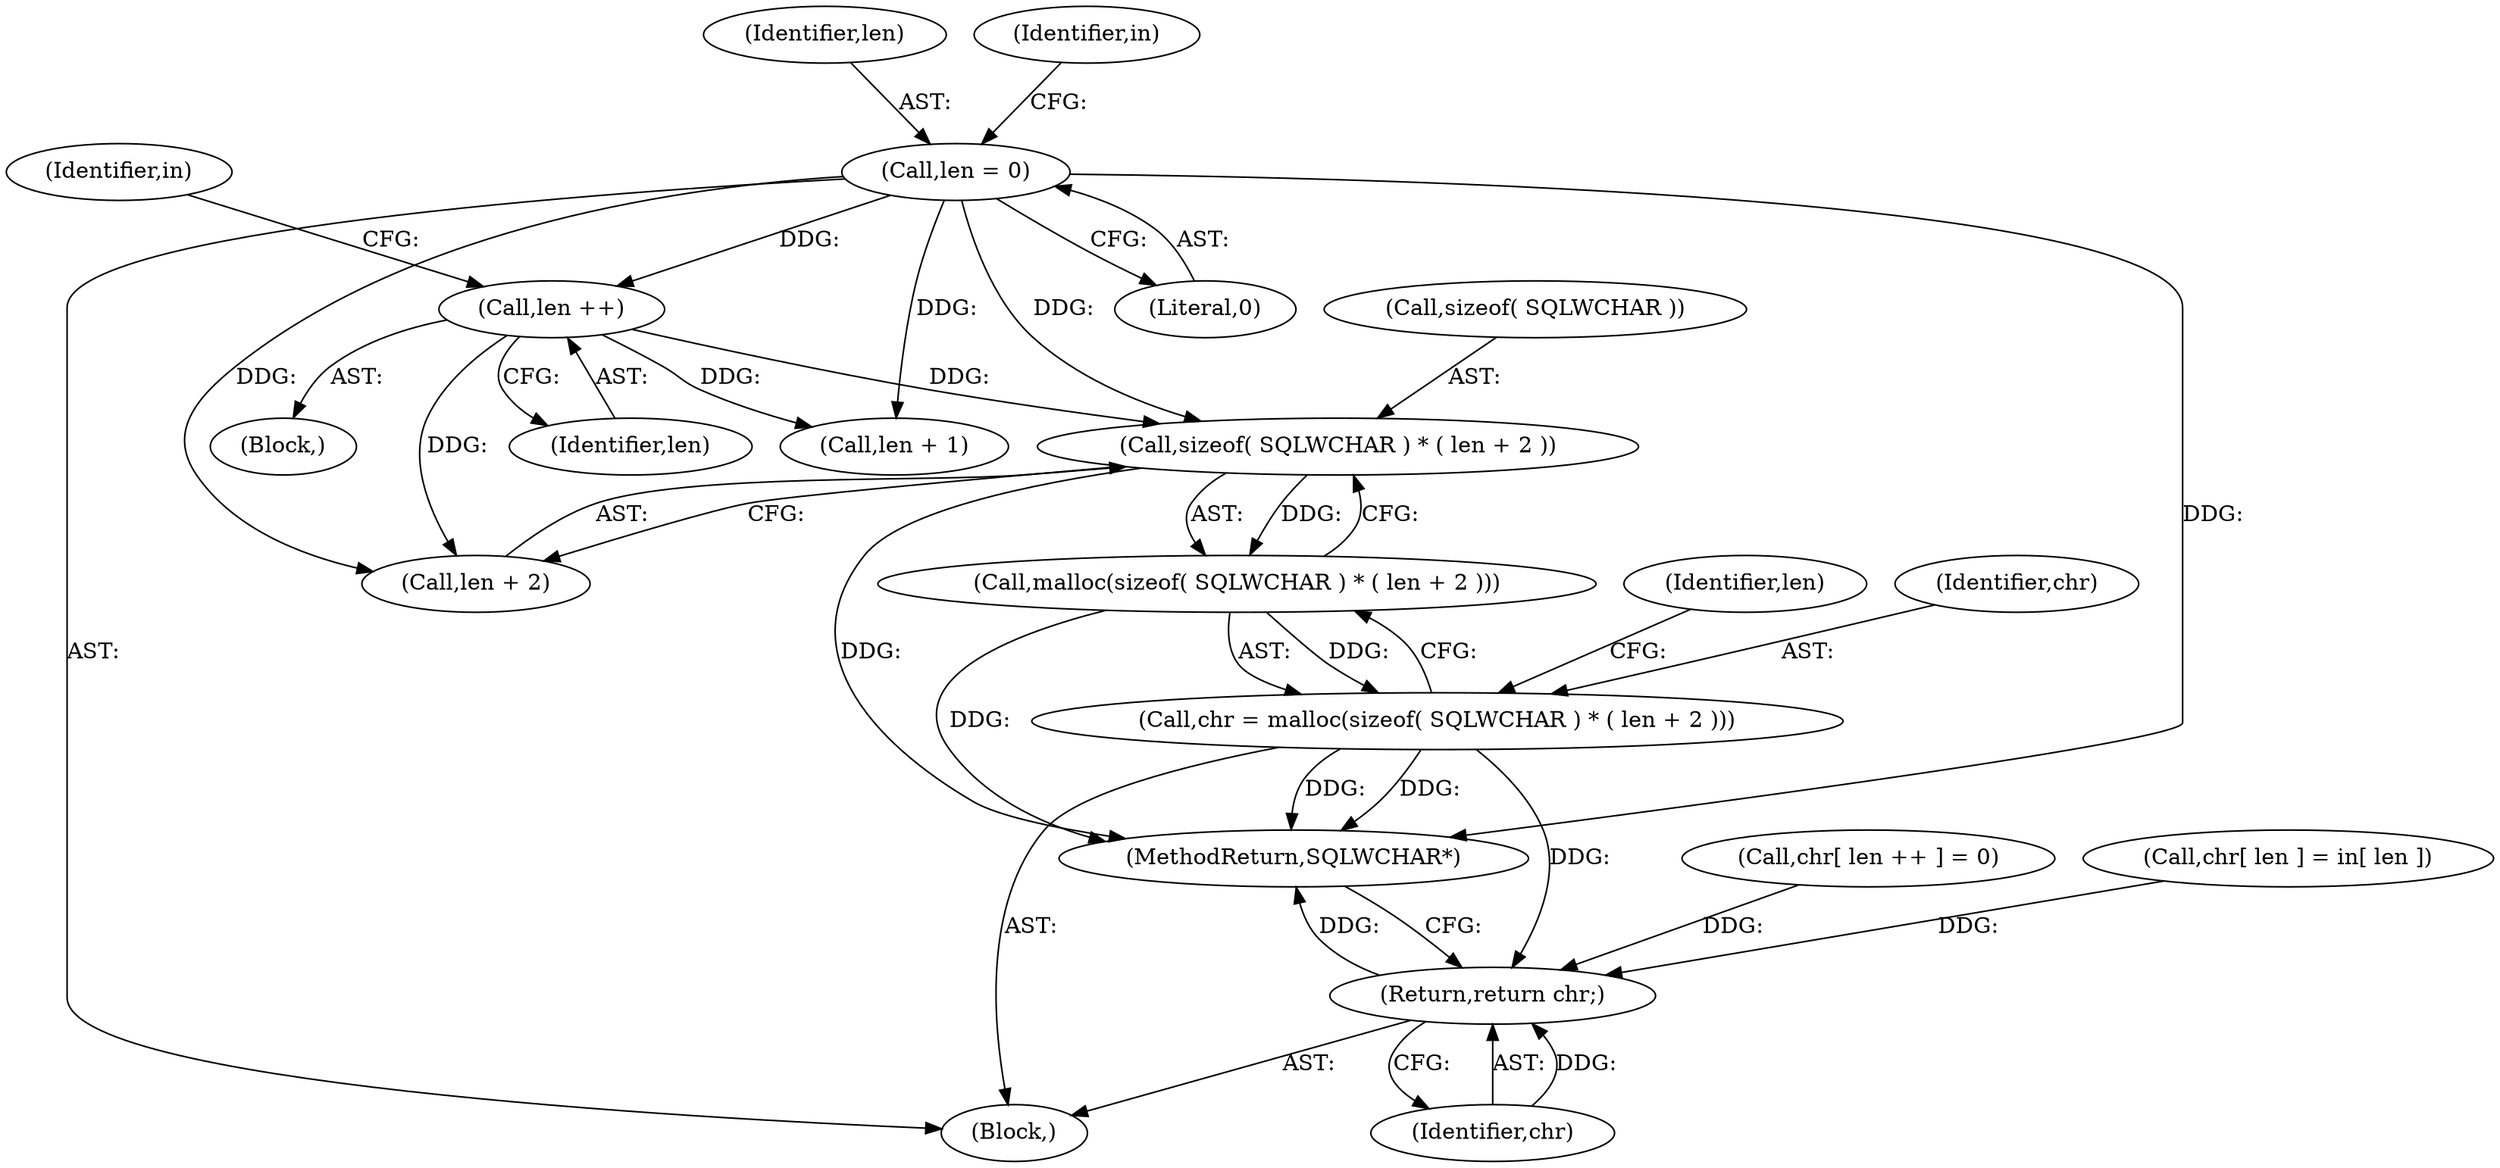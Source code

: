 digraph "0_unixODBC_45ef78e037f578b15fc58938a3a3251655e71d6f#diff-d52750c7ba4e594410438569d8e2963aL24_3@API" {
"1000134" [label="(Call,sizeof( SQLWCHAR ) * ( len + 2 ))"];
"1000129" [label="(Call,len ++)"];
"1000105" [label="(Call,len = 0)"];
"1000133" [label="(Call,malloc(sizeof( SQLWCHAR ) * ( len + 2 )))"];
"1000131" [label="(Call,chr = malloc(sizeof( SQLWCHAR ) * ( len + 2 )))"];
"1000179" [label="(Return,return chr;)"];
"1000173" [label="(Call,chr[ len ++ ] = 0)"];
"1000105" [label="(Call,len = 0)"];
"1000134" [label="(Call,sizeof( SQLWCHAR ) * ( len + 2 ))"];
"1000130" [label="(Identifier,len)"];
"1000158" [label="(Call,chr[ len ] = in[ len ])"];
"1000137" [label="(Call,len + 2)"];
"1000180" [label="(Identifier,chr)"];
"1000133" [label="(Call,malloc(sizeof( SQLWCHAR ) * ( len + 2 )))"];
"1000131" [label="(Call,chr = malloc(sizeof( SQLWCHAR ) * ( len + 2 )))"];
"1000132" [label="(Identifier,chr)"];
"1000102" [label="(Block,)"];
"1000129" [label="(Call,len ++)"];
"1000106" [label="(Identifier,len)"];
"1000135" [label="(Call,sizeof( SQLWCHAR ))"];
"1000179" [label="(Return,return chr;)"];
"1000124" [label="(Call,len + 1)"];
"1000107" [label="(Literal,0)"];
"1000128" [label="(Block,)"];
"1000110" [label="(Identifier,in)"];
"1000181" [label="(MethodReturn,SQLWCHAR*)"];
"1000141" [label="(Identifier,len)"];
"1000118" [label="(Identifier,in)"];
"1000134" -> "1000133"  [label="AST: "];
"1000134" -> "1000137"  [label="CFG: "];
"1000135" -> "1000134"  [label="AST: "];
"1000137" -> "1000134"  [label="AST: "];
"1000133" -> "1000134"  [label="CFG: "];
"1000134" -> "1000181"  [label="DDG: "];
"1000134" -> "1000133"  [label="DDG: "];
"1000129" -> "1000134"  [label="DDG: "];
"1000105" -> "1000134"  [label="DDG: "];
"1000129" -> "1000128"  [label="AST: "];
"1000129" -> "1000130"  [label="CFG: "];
"1000130" -> "1000129"  [label="AST: "];
"1000118" -> "1000129"  [label="CFG: "];
"1000129" -> "1000124"  [label="DDG: "];
"1000105" -> "1000129"  [label="DDG: "];
"1000129" -> "1000137"  [label="DDG: "];
"1000105" -> "1000102"  [label="AST: "];
"1000105" -> "1000107"  [label="CFG: "];
"1000106" -> "1000105"  [label="AST: "];
"1000107" -> "1000105"  [label="AST: "];
"1000110" -> "1000105"  [label="CFG: "];
"1000105" -> "1000181"  [label="DDG: "];
"1000105" -> "1000124"  [label="DDG: "];
"1000105" -> "1000137"  [label="DDG: "];
"1000133" -> "1000131"  [label="AST: "];
"1000131" -> "1000133"  [label="CFG: "];
"1000133" -> "1000181"  [label="DDG: "];
"1000133" -> "1000131"  [label="DDG: "];
"1000131" -> "1000102"  [label="AST: "];
"1000132" -> "1000131"  [label="AST: "];
"1000141" -> "1000131"  [label="CFG: "];
"1000131" -> "1000181"  [label="DDG: "];
"1000131" -> "1000181"  [label="DDG: "];
"1000131" -> "1000179"  [label="DDG: "];
"1000179" -> "1000102"  [label="AST: "];
"1000179" -> "1000180"  [label="CFG: "];
"1000180" -> "1000179"  [label="AST: "];
"1000181" -> "1000179"  [label="CFG: "];
"1000179" -> "1000181"  [label="DDG: "];
"1000180" -> "1000179"  [label="DDG: "];
"1000158" -> "1000179"  [label="DDG: "];
"1000173" -> "1000179"  [label="DDG: "];
}
